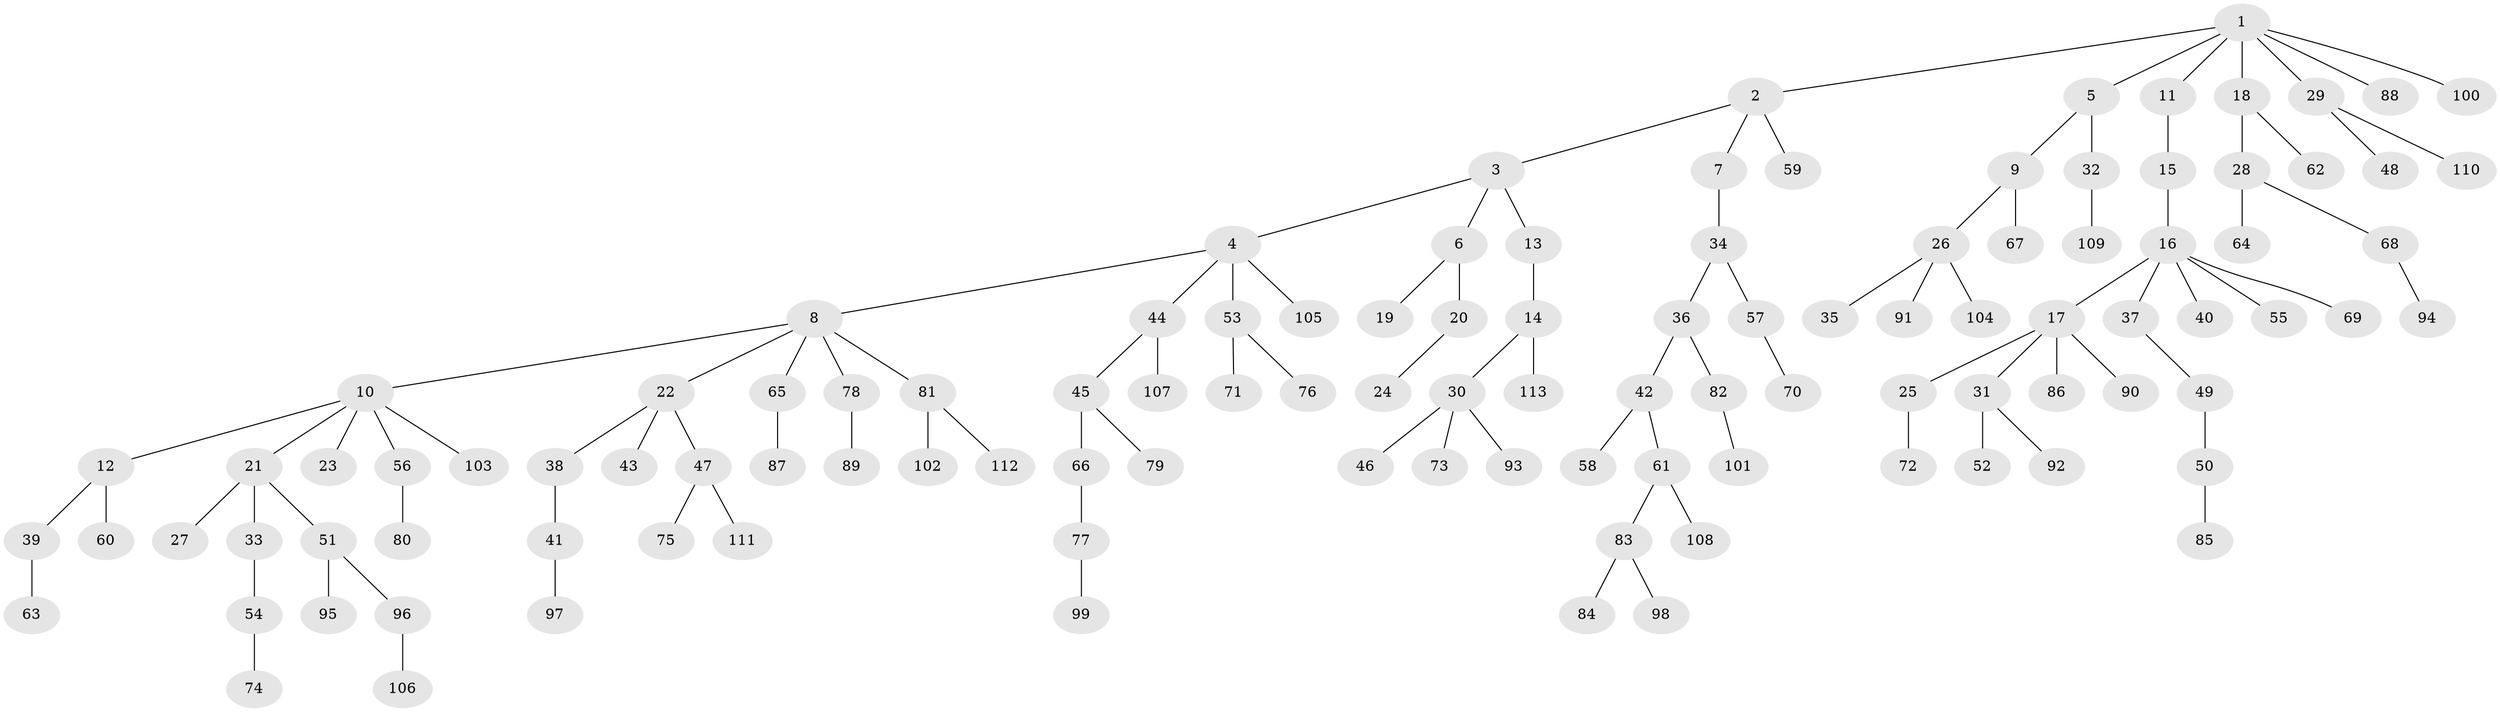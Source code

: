 // coarse degree distribution, {2: 0.23529411764705882, 4: 0.08823529411764706, 3: 0.14705882352941177, 1: 0.5, 6: 0.029411764705882353}
// Generated by graph-tools (version 1.1) at 2025/37/03/04/25 23:37:22]
// undirected, 113 vertices, 112 edges
graph export_dot {
  node [color=gray90,style=filled];
  1;
  2;
  3;
  4;
  5;
  6;
  7;
  8;
  9;
  10;
  11;
  12;
  13;
  14;
  15;
  16;
  17;
  18;
  19;
  20;
  21;
  22;
  23;
  24;
  25;
  26;
  27;
  28;
  29;
  30;
  31;
  32;
  33;
  34;
  35;
  36;
  37;
  38;
  39;
  40;
  41;
  42;
  43;
  44;
  45;
  46;
  47;
  48;
  49;
  50;
  51;
  52;
  53;
  54;
  55;
  56;
  57;
  58;
  59;
  60;
  61;
  62;
  63;
  64;
  65;
  66;
  67;
  68;
  69;
  70;
  71;
  72;
  73;
  74;
  75;
  76;
  77;
  78;
  79;
  80;
  81;
  82;
  83;
  84;
  85;
  86;
  87;
  88;
  89;
  90;
  91;
  92;
  93;
  94;
  95;
  96;
  97;
  98;
  99;
  100;
  101;
  102;
  103;
  104;
  105;
  106;
  107;
  108;
  109;
  110;
  111;
  112;
  113;
  1 -- 2;
  1 -- 5;
  1 -- 11;
  1 -- 18;
  1 -- 29;
  1 -- 88;
  1 -- 100;
  2 -- 3;
  2 -- 7;
  2 -- 59;
  3 -- 4;
  3 -- 6;
  3 -- 13;
  4 -- 8;
  4 -- 44;
  4 -- 53;
  4 -- 105;
  5 -- 9;
  5 -- 32;
  6 -- 19;
  6 -- 20;
  7 -- 34;
  8 -- 10;
  8 -- 22;
  8 -- 65;
  8 -- 78;
  8 -- 81;
  9 -- 26;
  9 -- 67;
  10 -- 12;
  10 -- 21;
  10 -- 23;
  10 -- 56;
  10 -- 103;
  11 -- 15;
  12 -- 39;
  12 -- 60;
  13 -- 14;
  14 -- 30;
  14 -- 113;
  15 -- 16;
  16 -- 17;
  16 -- 37;
  16 -- 40;
  16 -- 55;
  16 -- 69;
  17 -- 25;
  17 -- 31;
  17 -- 86;
  17 -- 90;
  18 -- 28;
  18 -- 62;
  20 -- 24;
  21 -- 27;
  21 -- 33;
  21 -- 51;
  22 -- 38;
  22 -- 43;
  22 -- 47;
  25 -- 72;
  26 -- 35;
  26 -- 91;
  26 -- 104;
  28 -- 64;
  28 -- 68;
  29 -- 48;
  29 -- 110;
  30 -- 46;
  30 -- 73;
  30 -- 93;
  31 -- 52;
  31 -- 92;
  32 -- 109;
  33 -- 54;
  34 -- 36;
  34 -- 57;
  36 -- 42;
  36 -- 82;
  37 -- 49;
  38 -- 41;
  39 -- 63;
  41 -- 97;
  42 -- 58;
  42 -- 61;
  44 -- 45;
  44 -- 107;
  45 -- 66;
  45 -- 79;
  47 -- 75;
  47 -- 111;
  49 -- 50;
  50 -- 85;
  51 -- 95;
  51 -- 96;
  53 -- 71;
  53 -- 76;
  54 -- 74;
  56 -- 80;
  57 -- 70;
  61 -- 83;
  61 -- 108;
  65 -- 87;
  66 -- 77;
  68 -- 94;
  77 -- 99;
  78 -- 89;
  81 -- 102;
  81 -- 112;
  82 -- 101;
  83 -- 84;
  83 -- 98;
  96 -- 106;
}
